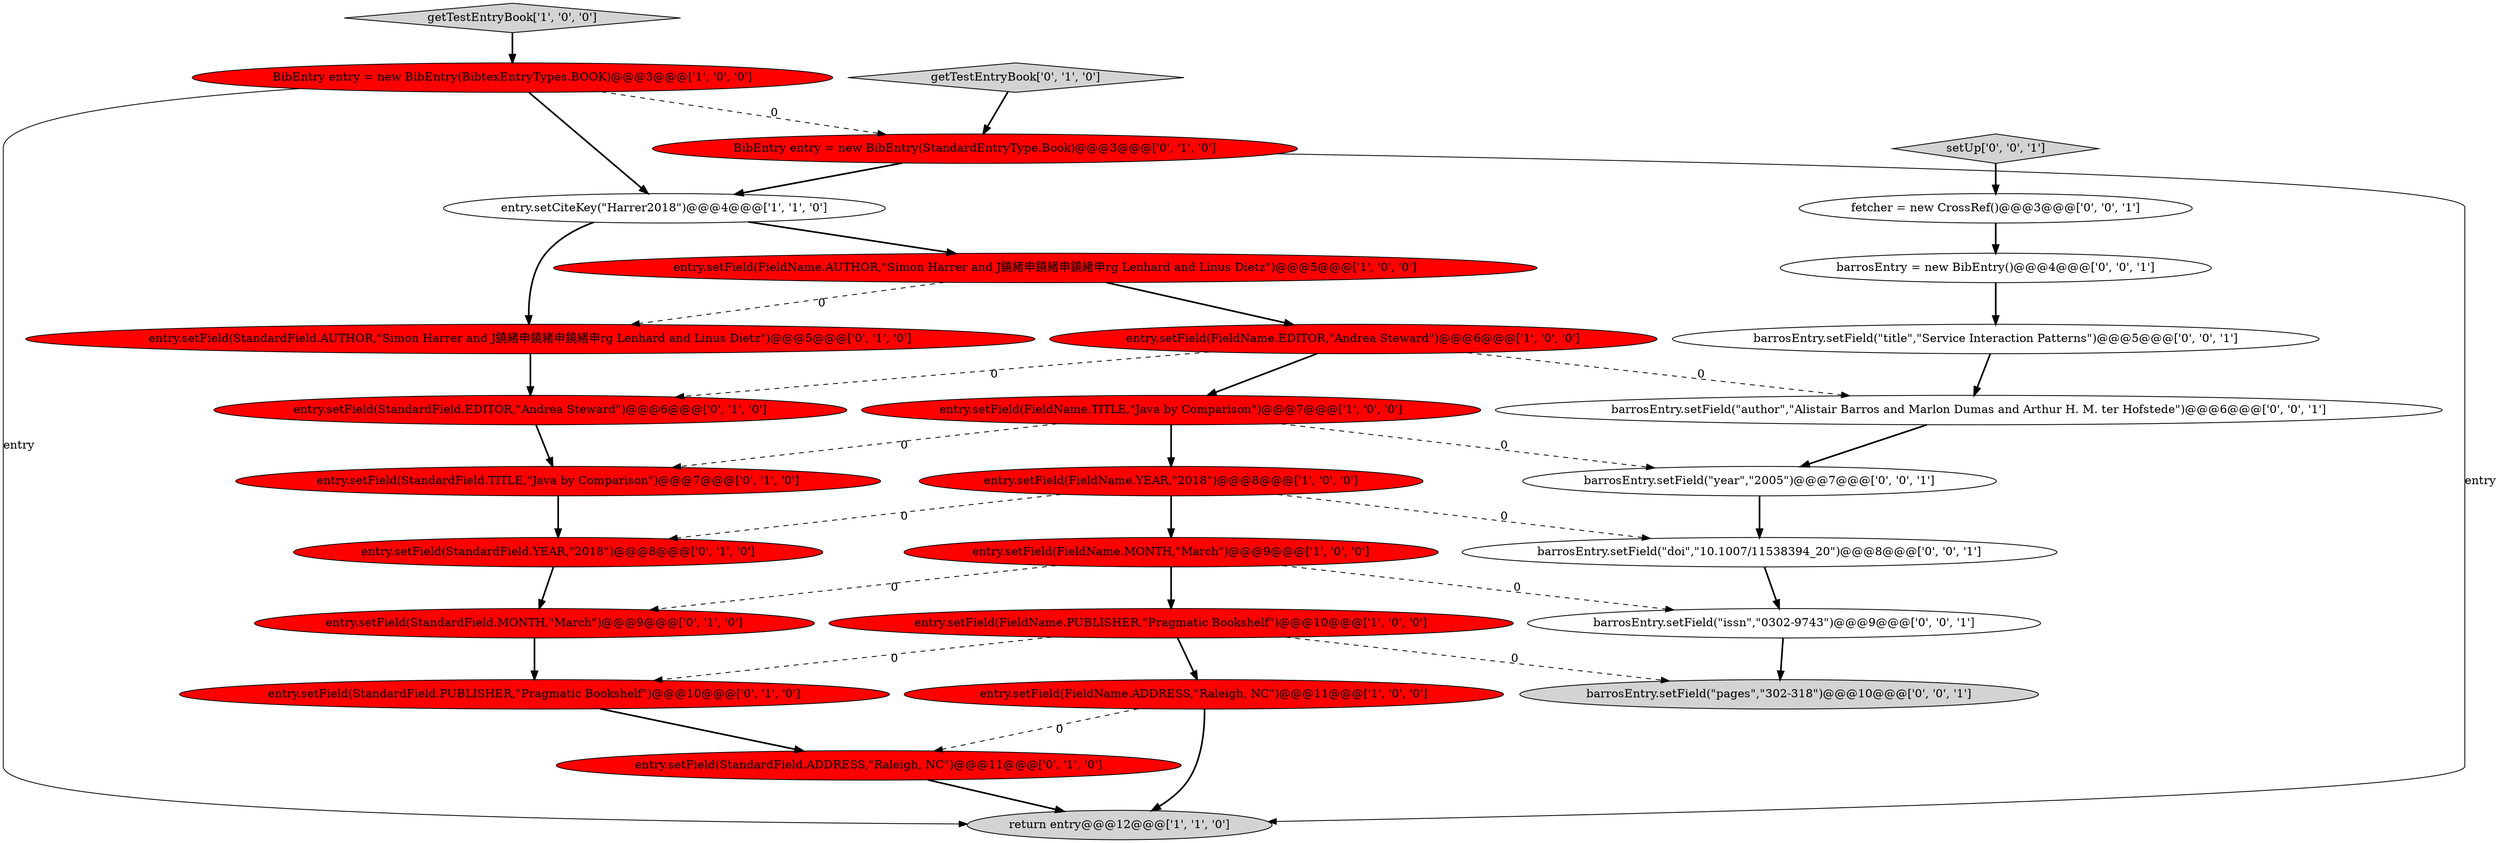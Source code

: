digraph {
17 [style = filled, label = "entry.setField(StandardField.TITLE,\"Java by Comparison\")@@@7@@@['0', '1', '0']", fillcolor = red, shape = ellipse image = "AAA1AAABBB2BBB"];
20 [style = filled, label = "barrosEntry = new BibEntry()@@@4@@@['0', '0', '1']", fillcolor = white, shape = ellipse image = "AAA0AAABBB3BBB"];
5 [style = filled, label = "BibEntry entry = new BibEntry(BibtexEntryTypes.BOOK)@@@3@@@['1', '0', '0']", fillcolor = red, shape = ellipse image = "AAA1AAABBB1BBB"];
24 [style = filled, label = "barrosEntry.setField(\"year\",\"2005\")@@@7@@@['0', '0', '1']", fillcolor = white, shape = ellipse image = "AAA0AAABBB3BBB"];
13 [style = filled, label = "entry.setField(StandardField.PUBLISHER,\"Pragmatic Bookshelf\")@@@10@@@['0', '1', '0']", fillcolor = red, shape = ellipse image = "AAA1AAABBB2BBB"];
7 [style = filled, label = "entry.setField(FieldName.MONTH,\"March\")@@@9@@@['1', '0', '0']", fillcolor = red, shape = ellipse image = "AAA1AAABBB1BBB"];
26 [style = filled, label = "barrosEntry.setField(\"pages\",\"302-318\")@@@10@@@['0', '0', '1']", fillcolor = lightgray, shape = ellipse image = "AAA0AAABBB3BBB"];
1 [style = filled, label = "return entry@@@12@@@['1', '1', '0']", fillcolor = lightgray, shape = ellipse image = "AAA0AAABBB1BBB"];
21 [style = filled, label = "barrosEntry.setField(\"issn\",\"0302-9743\")@@@9@@@['0', '0', '1']", fillcolor = white, shape = ellipse image = "AAA0AAABBB3BBB"];
11 [style = filled, label = "entry.setField(StandardField.MONTH,\"March\")@@@9@@@['0', '1', '0']", fillcolor = red, shape = ellipse image = "AAA1AAABBB2BBB"];
9 [style = filled, label = "entry.setField(FieldName.TITLE,\"Java by Comparison\")@@@7@@@['1', '0', '0']", fillcolor = red, shape = ellipse image = "AAA1AAABBB1BBB"];
4 [style = filled, label = "getTestEntryBook['1', '0', '0']", fillcolor = lightgray, shape = diamond image = "AAA0AAABBB1BBB"];
6 [style = filled, label = "entry.setField(FieldName.AUTHOR,\"Simon Harrer and J鐃緒申鐃緒申鐃緒申rg Lenhard and Linus Dietz\")@@@5@@@['1', '0', '0']", fillcolor = red, shape = ellipse image = "AAA1AAABBB1BBB"];
2 [style = filled, label = "entry.setField(FieldName.EDITOR,\"Andrea Steward\")@@@6@@@['1', '0', '0']", fillcolor = red, shape = ellipse image = "AAA1AAABBB1BBB"];
10 [style = filled, label = "entry.setField(FieldName.ADDRESS,\"Raleigh, NC\")@@@11@@@['1', '0', '0']", fillcolor = red, shape = ellipse image = "AAA1AAABBB1BBB"];
15 [style = filled, label = "entry.setField(StandardField.EDITOR,\"Andrea Steward\")@@@6@@@['0', '1', '0']", fillcolor = red, shape = ellipse image = "AAA1AAABBB2BBB"];
3 [style = filled, label = "entry.setField(FieldName.PUBLISHER,\"Pragmatic Bookshelf\")@@@10@@@['1', '0', '0']", fillcolor = red, shape = ellipse image = "AAA1AAABBB1BBB"];
22 [style = filled, label = "fetcher = new CrossRef()@@@3@@@['0', '0', '1']", fillcolor = white, shape = ellipse image = "AAA0AAABBB3BBB"];
8 [style = filled, label = "entry.setCiteKey(\"Harrer2018\")@@@4@@@['1', '1', '0']", fillcolor = white, shape = ellipse image = "AAA0AAABBB1BBB"];
12 [style = filled, label = "entry.setField(StandardField.ADDRESS,\"Raleigh, NC\")@@@11@@@['0', '1', '0']", fillcolor = red, shape = ellipse image = "AAA1AAABBB2BBB"];
19 [style = filled, label = "entry.setField(StandardField.YEAR,\"2018\")@@@8@@@['0', '1', '0']", fillcolor = red, shape = ellipse image = "AAA1AAABBB2BBB"];
18 [style = filled, label = "BibEntry entry = new BibEntry(StandardEntryType.Book)@@@3@@@['0', '1', '0']", fillcolor = red, shape = ellipse image = "AAA1AAABBB2BBB"];
25 [style = filled, label = "barrosEntry.setField(\"title\",\"Service Interaction Patterns\")@@@5@@@['0', '0', '1']", fillcolor = white, shape = ellipse image = "AAA0AAABBB3BBB"];
0 [style = filled, label = "entry.setField(FieldName.YEAR,\"2018\")@@@8@@@['1', '0', '0']", fillcolor = red, shape = ellipse image = "AAA1AAABBB1BBB"];
27 [style = filled, label = "barrosEntry.setField(\"doi\",\"10.1007/11538394_20\")@@@8@@@['0', '0', '1']", fillcolor = white, shape = ellipse image = "AAA0AAABBB3BBB"];
14 [style = filled, label = "entry.setField(StandardField.AUTHOR,\"Simon Harrer and J鐃緒申鐃緒申鐃緒申rg Lenhard and Linus Dietz\")@@@5@@@['0', '1', '0']", fillcolor = red, shape = ellipse image = "AAA1AAABBB2BBB"];
16 [style = filled, label = "getTestEntryBook['0', '1', '0']", fillcolor = lightgray, shape = diamond image = "AAA0AAABBB2BBB"];
28 [style = filled, label = "barrosEntry.setField(\"author\",\"Alistair Barros and Marlon Dumas and Arthur H. M. ter Hofstede\")@@@6@@@['0', '0', '1']", fillcolor = white, shape = ellipse image = "AAA0AAABBB3BBB"];
23 [style = filled, label = "setUp['0', '0', '1']", fillcolor = lightgray, shape = diamond image = "AAA0AAABBB3BBB"];
5->8 [style = bold, label=""];
25->28 [style = bold, label=""];
16->18 [style = bold, label=""];
7->21 [style = dashed, label="0"];
5->1 [style = solid, label="entry"];
9->0 [style = bold, label=""];
3->26 [style = dashed, label="0"];
9->24 [style = dashed, label="0"];
0->19 [style = dashed, label="0"];
10->12 [style = dashed, label="0"];
7->11 [style = dashed, label="0"];
8->14 [style = bold, label=""];
18->1 [style = solid, label="entry"];
19->11 [style = bold, label=""];
8->6 [style = bold, label=""];
0->27 [style = dashed, label="0"];
2->9 [style = bold, label=""];
6->14 [style = dashed, label="0"];
5->18 [style = dashed, label="0"];
3->13 [style = dashed, label="0"];
12->1 [style = bold, label=""];
20->25 [style = bold, label=""];
17->19 [style = bold, label=""];
7->3 [style = bold, label=""];
0->7 [style = bold, label=""];
6->2 [style = bold, label=""];
2->15 [style = dashed, label="0"];
3->10 [style = bold, label=""];
21->26 [style = bold, label=""];
15->17 [style = bold, label=""];
13->12 [style = bold, label=""];
23->22 [style = bold, label=""];
22->20 [style = bold, label=""];
9->17 [style = dashed, label="0"];
11->13 [style = bold, label=""];
2->28 [style = dashed, label="0"];
28->24 [style = bold, label=""];
14->15 [style = bold, label=""];
18->8 [style = bold, label=""];
10->1 [style = bold, label=""];
27->21 [style = bold, label=""];
4->5 [style = bold, label=""];
24->27 [style = bold, label=""];
}
